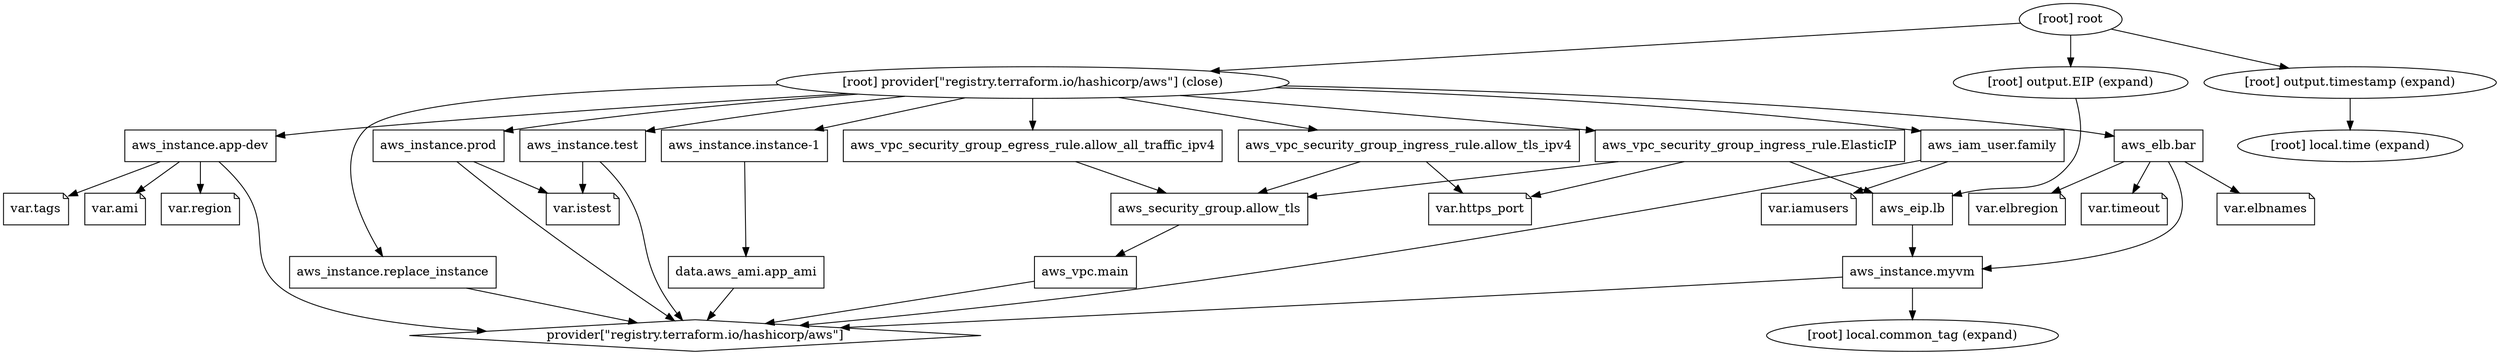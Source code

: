 digraph {
	compound = "true"
	newrank = "true"
	subgraph "root" {
		"[root] aws_eip.lb (expand)" [label = "aws_eip.lb", shape = "box"]
		"[root] aws_elb.bar (expand)" [label = "aws_elb.bar", shape = "box"]
		"[root] aws_iam_user.family (expand)" [label = "aws_iam_user.family", shape = "box"]
		"[root] aws_instance.app-dev (expand)" [label = "aws_instance.app-dev", shape = "box"]
		"[root] aws_instance.instance-1 (expand)" [label = "aws_instance.instance-1", shape = "box"]
		"[root] aws_instance.myvm (expand)" [label = "aws_instance.myvm", shape = "box"]
		"[root] aws_instance.prod (expand)" [label = "aws_instance.prod", shape = "box"]
		"[root] aws_instance.replace_instance (expand)" [label = "aws_instance.replace_instance", shape = "box"]
		"[root] aws_instance.test (expand)" [label = "aws_instance.test", shape = "box"]
		"[root] aws_security_group.allow_tls (expand)" [label = "aws_security_group.allow_tls", shape = "box"]
		"[root] aws_vpc.main (expand)" [label = "aws_vpc.main", shape = "box"]
		"[root] aws_vpc_security_group_egress_rule.allow_all_traffic_ipv4 (expand)" [label = "aws_vpc_security_group_egress_rule.allow_all_traffic_ipv4", shape = "box"]
		"[root] aws_vpc_security_group_ingress_rule.ElasticIP (expand)" [label = "aws_vpc_security_group_ingress_rule.ElasticIP", shape = "box"]
		"[root] aws_vpc_security_group_ingress_rule.allow_tls_ipv4 (expand)" [label = "aws_vpc_security_group_ingress_rule.allow_tls_ipv4", shape = "box"]
		"[root] data.aws_ami.app_ami (expand)" [label = "data.aws_ami.app_ami", shape = "box"]
		"[root] provider[\"registry.terraform.io/hashicorp/aws\"]" [label = "provider[\"registry.terraform.io/hashicorp/aws\"]", shape = "diamond"]
		"[root] var.ami" [label = "var.ami", shape = "note"]
		"[root] var.elbnames" [label = "var.elbnames", shape = "note"]
		"[root] var.elbregion" [label = "var.elbregion", shape = "note"]
		"[root] var.https_port" [label = "var.https_port", shape = "note"]
		"[root] var.iamusers" [label = "var.iamusers", shape = "note"]
		"[root] var.istest" [label = "var.istest", shape = "note"]
		"[root] var.region" [label = "var.region", shape = "note"]
		"[root] var.tags" [label = "var.tags", shape = "note"]
		"[root] var.timeout" [label = "var.timeout", shape = "note"]
		"[root] aws_eip.lb (expand)" -> "[root] aws_instance.myvm (expand)"
		"[root] aws_elb.bar (expand)" -> "[root] aws_instance.myvm (expand)"
		"[root] aws_elb.bar (expand)" -> "[root] var.elbnames"
		"[root] aws_elb.bar (expand)" -> "[root] var.elbregion"
		"[root] aws_elb.bar (expand)" -> "[root] var.timeout"
		"[root] aws_iam_user.family (expand)" -> "[root] provider[\"registry.terraform.io/hashicorp/aws\"]"
		"[root] aws_iam_user.family (expand)" -> "[root] var.iamusers"
		"[root] aws_instance.app-dev (expand)" -> "[root] provider[\"registry.terraform.io/hashicorp/aws\"]"
		"[root] aws_instance.app-dev (expand)" -> "[root] var.ami"
		"[root] aws_instance.app-dev (expand)" -> "[root] var.region"
		"[root] aws_instance.app-dev (expand)" -> "[root] var.tags"
		"[root] aws_instance.instance-1 (expand)" -> "[root] data.aws_ami.app_ami (expand)"
		"[root] aws_instance.myvm (expand)" -> "[root] local.common_tag (expand)"
		"[root] aws_instance.myvm (expand)" -> "[root] provider[\"registry.terraform.io/hashicorp/aws\"]"
		"[root] aws_instance.prod (expand)" -> "[root] provider[\"registry.terraform.io/hashicorp/aws\"]"
		"[root] aws_instance.prod (expand)" -> "[root] var.istest"
		"[root] aws_instance.replace_instance (expand)" -> "[root] provider[\"registry.terraform.io/hashicorp/aws\"]"
		"[root] aws_instance.test (expand)" -> "[root] provider[\"registry.terraform.io/hashicorp/aws\"]"
		"[root] aws_instance.test (expand)" -> "[root] var.istest"
		"[root] aws_security_group.allow_tls (expand)" -> "[root] aws_vpc.main (expand)"
		"[root] aws_vpc.main (expand)" -> "[root] provider[\"registry.terraform.io/hashicorp/aws\"]"
		"[root] aws_vpc_security_group_egress_rule.allow_all_traffic_ipv4 (expand)" -> "[root] aws_security_group.allow_tls (expand)"
		"[root] aws_vpc_security_group_ingress_rule.ElasticIP (expand)" -> "[root] aws_eip.lb (expand)"
		"[root] aws_vpc_security_group_ingress_rule.ElasticIP (expand)" -> "[root] aws_security_group.allow_tls (expand)"
		"[root] aws_vpc_security_group_ingress_rule.ElasticIP (expand)" -> "[root] var.https_port"
		"[root] aws_vpc_security_group_ingress_rule.allow_tls_ipv4 (expand)" -> "[root] aws_security_group.allow_tls (expand)"
		"[root] aws_vpc_security_group_ingress_rule.allow_tls_ipv4 (expand)" -> "[root] var.https_port"
		"[root] data.aws_ami.app_ami (expand)" -> "[root] provider[\"registry.terraform.io/hashicorp/aws\"]"
		"[root] output.EIP (expand)" -> "[root] aws_eip.lb (expand)"
		"[root] output.timestamp (expand)" -> "[root] local.time (expand)"
		"[root] provider[\"registry.terraform.io/hashicorp/aws\"] (close)" -> "[root] aws_elb.bar (expand)"
		"[root] provider[\"registry.terraform.io/hashicorp/aws\"] (close)" -> "[root] aws_iam_user.family (expand)"
		"[root] provider[\"registry.terraform.io/hashicorp/aws\"] (close)" -> "[root] aws_instance.app-dev (expand)"
		"[root] provider[\"registry.terraform.io/hashicorp/aws\"] (close)" -> "[root] aws_instance.instance-1 (expand)"
		"[root] provider[\"registry.terraform.io/hashicorp/aws\"] (close)" -> "[root] aws_instance.prod (expand)"
		"[root] provider[\"registry.terraform.io/hashicorp/aws\"] (close)" -> "[root] aws_instance.replace_instance (expand)"
		"[root] provider[\"registry.terraform.io/hashicorp/aws\"] (close)" -> "[root] aws_instance.test (expand)"
		"[root] provider[\"registry.terraform.io/hashicorp/aws\"] (close)" -> "[root] aws_vpc_security_group_egress_rule.allow_all_traffic_ipv4 (expand)"
		"[root] provider[\"registry.terraform.io/hashicorp/aws\"] (close)" -> "[root] aws_vpc_security_group_ingress_rule.ElasticIP (expand)"
		"[root] provider[\"registry.terraform.io/hashicorp/aws\"] (close)" -> "[root] aws_vpc_security_group_ingress_rule.allow_tls_ipv4 (expand)"
		"[root] root" -> "[root] output.EIP (expand)"
		"[root] root" -> "[root] output.timestamp (expand)"
		"[root] root" -> "[root] provider[\"registry.terraform.io/hashicorp/aws\"] (close)"
	}
}

